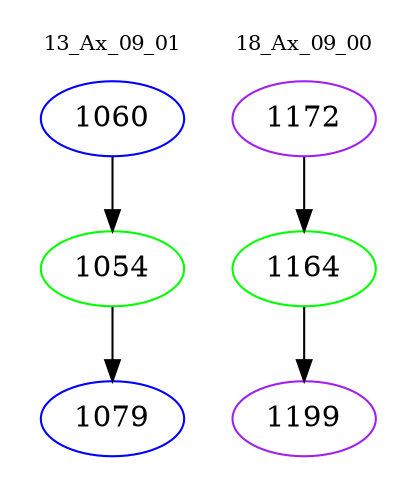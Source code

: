 digraph{
subgraph cluster_0 {
color = white
label = "13_Ax_09_01";
fontsize=10;
T0_1060 [label="1060", color="blue"]
T0_1060 -> T0_1054 [color="black"]
T0_1054 [label="1054", color="green"]
T0_1054 -> T0_1079 [color="black"]
T0_1079 [label="1079", color="blue"]
}
subgraph cluster_1 {
color = white
label = "18_Ax_09_00";
fontsize=10;
T1_1172 [label="1172", color="purple"]
T1_1172 -> T1_1164 [color="black"]
T1_1164 [label="1164", color="green"]
T1_1164 -> T1_1199 [color="black"]
T1_1199 [label="1199", color="purple"]
}
}
